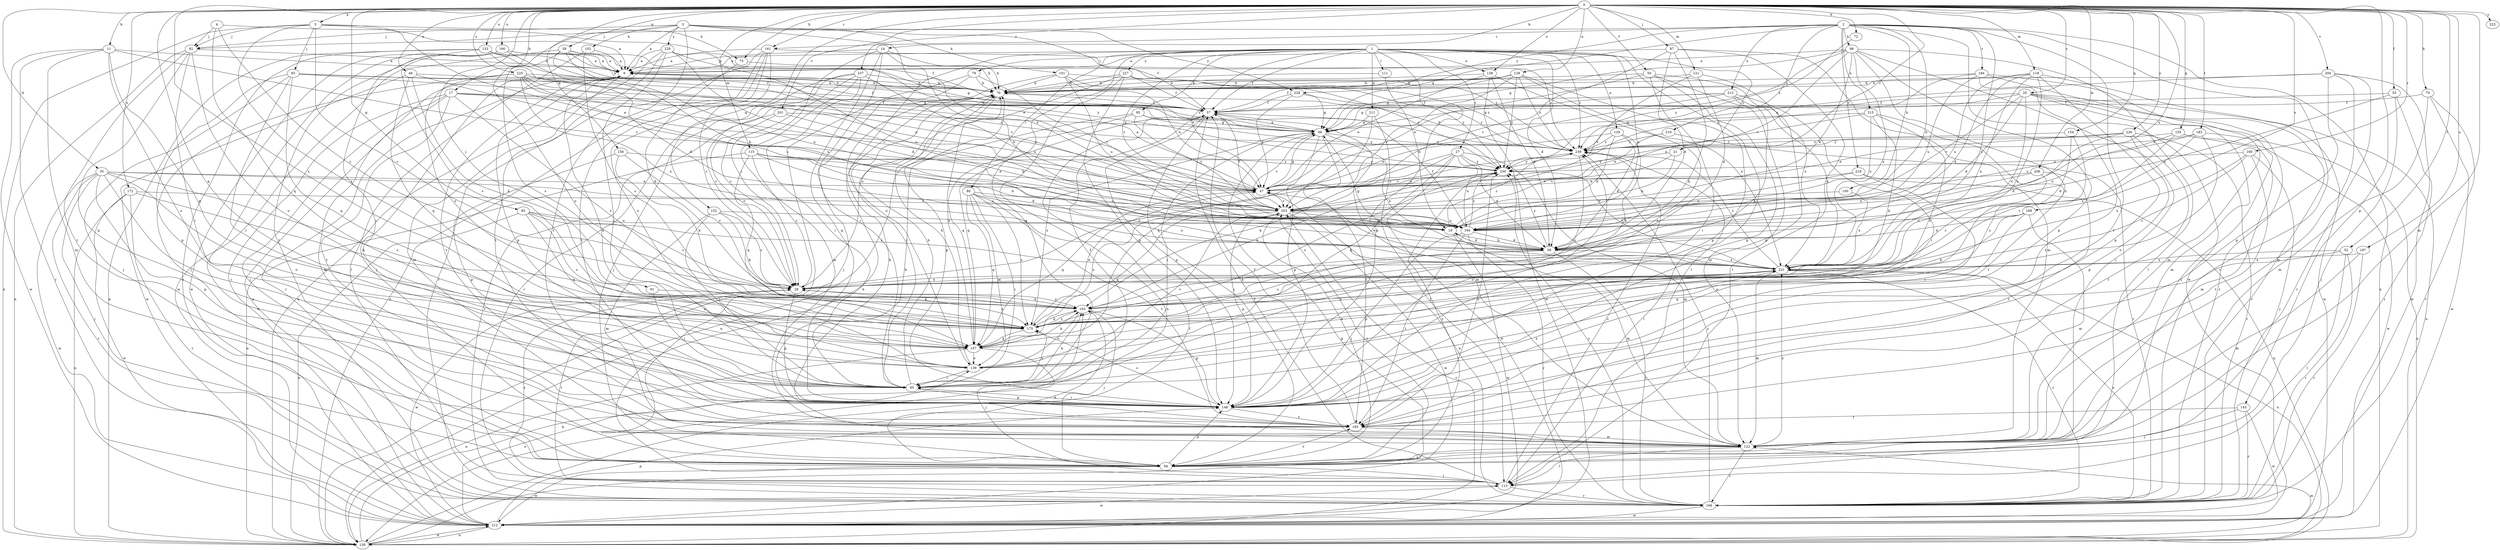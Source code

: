 strict digraph  {
0;
1;
2;
3;
4;
5;
9;
11;
14;
17;
18;
20;
21;
27;
28;
35;
38;
46;
47;
50;
52;
55;
57;
58;
65;
66;
70;
72;
75;
76;
79;
80;
85;
87;
91;
92;
93;
94;
95;
98;
100;
101;
102;
103;
111;
113;
115;
118;
121;
122;
128;
129;
130;
133;
138;
139;
143;
148;
152;
154;
155;
156;
157;
160;
161;
166;
168;
172;
175;
183;
184;
185;
187;
190;
194;
200;
201;
203;
206;
211;
212;
213;
215;
218;
219;
221;
223;
225;
226;
227;
228;
229;
230;
237;
239;
0 -> 5  [label=a];
0 -> 11  [label=b];
0 -> 14  [label=b];
0 -> 17  [label=b];
0 -> 20  [label=c];
0 -> 21  [label=c];
0 -> 35  [label=d];
0 -> 46  [label=e];
0 -> 50  [label=f];
0 -> 52  [label=f];
0 -> 55  [label=f];
0 -> 58  [label=g];
0 -> 65  [label=g];
0 -> 70  [label=h];
0 -> 72  [label=h];
0 -> 75  [label=h];
0 -> 87  [label=j];
0 -> 91  [label=j];
0 -> 115  [label=m];
0 -> 118  [label=m];
0 -> 121  [label=m];
0 -> 122  [label=m];
0 -> 128  [label=n];
0 -> 133  [label=o];
0 -> 138  [label=o];
0 -> 143  [label=p];
0 -> 152  [label=q];
0 -> 154  [label=q];
0 -> 155  [label=q];
0 -> 156  [label=q];
0 -> 157  [label=q];
0 -> 160  [label=r];
0 -> 161  [label=r];
0 -> 168  [label=s];
0 -> 172  [label=s];
0 -> 175  [label=s];
0 -> 183  [label=t];
0 -> 187  [label=u];
0 -> 190  [label=u];
0 -> 194  [label=u];
0 -> 200  [label=v];
0 -> 201  [label=v];
0 -> 206  [label=w];
0 -> 223  [label=y];
0 -> 225  [label=y];
0 -> 226  [label=y];
0 -> 237  [label=z];
1 -> 9  [label=a];
1 -> 21  [label=c];
1 -> 27  [label=c];
1 -> 38  [label=d];
1 -> 47  [label=e];
1 -> 57  [label=f];
1 -> 79  [label=i];
1 -> 80  [label=i];
1 -> 85  [label=i];
1 -> 95  [label=k];
1 -> 111  [label=l];
1 -> 113  [label=l];
1 -> 129  [label=n];
1 -> 138  [label=o];
1 -> 139  [label=o];
1 -> 148  [label=p];
1 -> 194  [label=u];
1 -> 203  [label=v];
1 -> 211  [label=w];
1 -> 227  [label=y];
1 -> 239  [label=z];
2 -> 18  [label=b];
2 -> 66  [label=g];
2 -> 92  [label=j];
2 -> 98  [label=k];
2 -> 100  [label=k];
2 -> 130  [label=n];
2 -> 161  [label=r];
2 -> 166  [label=r];
2 -> 184  [label=t];
2 -> 185  [label=t];
2 -> 212  [label=w];
2 -> 213  [label=x];
2 -> 215  [label=x];
2 -> 218  [label=x];
2 -> 219  [label=x];
2 -> 221  [label=x];
2 -> 228  [label=y];
3 -> 9  [label=a];
3 -> 47  [label=e];
3 -> 57  [label=f];
3 -> 92  [label=j];
3 -> 101  [label=k];
3 -> 102  [label=k];
3 -> 139  [label=o];
3 -> 185  [label=t];
3 -> 228  [label=y];
3 -> 229  [label=y];
4 -> 28  [label=c];
4 -> 57  [label=f];
4 -> 92  [label=j];
4 -> 157  [label=q];
5 -> 9  [label=a];
5 -> 28  [label=c];
5 -> 47  [label=e];
5 -> 75  [label=h];
5 -> 92  [label=j];
5 -> 93  [label=j];
5 -> 130  [label=n];
5 -> 175  [label=s];
9 -> 76  [label=h];
9 -> 94  [label=j];
9 -> 122  [label=m];
9 -> 148  [label=p];
9 -> 166  [label=r];
9 -> 185  [label=t];
11 -> 9  [label=a];
11 -> 122  [label=m];
11 -> 139  [label=o];
11 -> 157  [label=q];
11 -> 166  [label=r];
11 -> 203  [label=v];
11 -> 212  [label=w];
14 -> 9  [label=a];
14 -> 18  [label=b];
14 -> 28  [label=c];
14 -> 76  [label=h];
14 -> 85  [label=i];
14 -> 148  [label=p];
17 -> 47  [label=e];
17 -> 57  [label=f];
17 -> 94  [label=j];
17 -> 122  [label=m];
17 -> 175  [label=s];
17 -> 185  [label=t];
17 -> 212  [label=w];
17 -> 239  [label=z];
18 -> 38  [label=d];
18 -> 122  [label=m];
18 -> 212  [label=w];
18 -> 239  [label=z];
20 -> 38  [label=d];
20 -> 57  [label=f];
20 -> 66  [label=g];
20 -> 94  [label=j];
20 -> 122  [label=m];
20 -> 130  [label=n];
20 -> 166  [label=r];
20 -> 203  [label=v];
20 -> 221  [label=x];
21 -> 18  [label=b];
21 -> 203  [label=v];
21 -> 230  [label=y];
27 -> 28  [label=c];
27 -> 38  [label=d];
27 -> 103  [label=k];
27 -> 122  [label=m];
27 -> 157  [label=q];
27 -> 194  [label=u];
27 -> 212  [label=w];
27 -> 230  [label=y];
28 -> 103  [label=k];
28 -> 113  [label=l];
28 -> 148  [label=p];
28 -> 175  [label=s];
28 -> 212  [label=w];
28 -> 221  [label=x];
35 -> 47  [label=e];
35 -> 85  [label=i];
35 -> 94  [label=j];
35 -> 139  [label=o];
35 -> 148  [label=p];
35 -> 166  [label=r];
35 -> 175  [label=s];
35 -> 194  [label=u];
35 -> 212  [label=w];
38 -> 18  [label=b];
38 -> 66  [label=g];
38 -> 103  [label=k];
38 -> 166  [label=r];
38 -> 175  [label=s];
38 -> 221  [label=x];
38 -> 230  [label=y];
46 -> 76  [label=h];
46 -> 103  [label=k];
46 -> 157  [label=q];
46 -> 194  [label=u];
46 -> 212  [label=w];
47 -> 9  [label=a];
47 -> 66  [label=g];
47 -> 157  [label=q];
47 -> 203  [label=v];
47 -> 230  [label=y];
50 -> 47  [label=e];
50 -> 76  [label=h];
50 -> 85  [label=i];
50 -> 122  [label=m];
50 -> 148  [label=p];
50 -> 221  [label=x];
52 -> 113  [label=l];
52 -> 157  [label=q];
52 -> 166  [label=r];
52 -> 221  [label=x];
55 -> 57  [label=f];
55 -> 94  [label=j];
55 -> 166  [label=r];
55 -> 194  [label=u];
57 -> 66  [label=g];
57 -> 94  [label=j];
57 -> 122  [label=m];
57 -> 148  [label=p];
57 -> 157  [label=q];
58 -> 9  [label=a];
58 -> 18  [label=b];
58 -> 47  [label=e];
58 -> 76  [label=h];
58 -> 175  [label=s];
58 -> 194  [label=u];
58 -> 212  [label=w];
65 -> 28  [label=c];
65 -> 130  [label=n];
65 -> 157  [label=q];
65 -> 175  [label=s];
65 -> 194  [label=u];
65 -> 221  [label=x];
66 -> 9  [label=a];
66 -> 85  [label=i];
66 -> 148  [label=p];
66 -> 175  [label=s];
66 -> 185  [label=t];
66 -> 203  [label=v];
66 -> 221  [label=x];
66 -> 239  [label=z];
70 -> 57  [label=f];
70 -> 122  [label=m];
70 -> 166  [label=r];
70 -> 212  [label=w];
72 -> 239  [label=z];
75 -> 103  [label=k];
75 -> 239  [label=z];
76 -> 57  [label=f];
76 -> 85  [label=i];
76 -> 148  [label=p];
79 -> 76  [label=h];
79 -> 94  [label=j];
79 -> 130  [label=n];
79 -> 203  [label=v];
80 -> 85  [label=i];
80 -> 139  [label=o];
80 -> 157  [label=q];
80 -> 175  [label=s];
80 -> 185  [label=t];
80 -> 203  [label=v];
80 -> 221  [label=x];
85 -> 9  [label=a];
85 -> 57  [label=f];
85 -> 76  [label=h];
85 -> 103  [label=k];
85 -> 148  [label=p];
85 -> 175  [label=s];
87 -> 9  [label=a];
87 -> 38  [label=d];
87 -> 103  [label=k];
87 -> 113  [label=l];
87 -> 122  [label=m];
87 -> 203  [label=v];
91 -> 85  [label=i];
91 -> 103  [label=k];
92 -> 9  [label=a];
92 -> 85  [label=i];
92 -> 130  [label=n];
92 -> 139  [label=o];
92 -> 148  [label=p];
92 -> 185  [label=t];
93 -> 57  [label=f];
93 -> 66  [label=g];
93 -> 76  [label=h];
93 -> 85  [label=i];
93 -> 94  [label=j];
93 -> 148  [label=p];
93 -> 157  [label=q];
94 -> 113  [label=l];
94 -> 148  [label=p];
94 -> 185  [label=t];
94 -> 203  [label=v];
94 -> 212  [label=w];
94 -> 230  [label=y];
95 -> 66  [label=g];
95 -> 130  [label=n];
95 -> 157  [label=q];
95 -> 203  [label=v];
95 -> 230  [label=y];
98 -> 9  [label=a];
98 -> 18  [label=b];
98 -> 66  [label=g];
98 -> 94  [label=j];
98 -> 113  [label=l];
98 -> 148  [label=p];
98 -> 175  [label=s];
98 -> 203  [label=v];
98 -> 221  [label=x];
98 -> 230  [label=y];
100 -> 203  [label=v];
100 -> 221  [label=x];
101 -> 28  [label=c];
101 -> 47  [label=e];
101 -> 76  [label=h];
101 -> 194  [label=u];
101 -> 230  [label=y];
101 -> 239  [label=z];
102 -> 9  [label=a];
102 -> 113  [label=l];
102 -> 175  [label=s];
103 -> 28  [label=c];
103 -> 94  [label=j];
103 -> 139  [label=o];
103 -> 148  [label=p];
103 -> 175  [label=s];
111 -> 18  [label=b];
111 -> 76  [label=h];
113 -> 28  [label=c];
113 -> 57  [label=f];
113 -> 76  [label=h];
113 -> 103  [label=k];
113 -> 166  [label=r];
113 -> 212  [label=w];
113 -> 239  [label=z];
115 -> 18  [label=b];
115 -> 28  [label=c];
115 -> 38  [label=d];
115 -> 47  [label=e];
115 -> 130  [label=n];
115 -> 157  [label=q];
115 -> 230  [label=y];
118 -> 28  [label=c];
118 -> 38  [label=d];
118 -> 76  [label=h];
118 -> 148  [label=p];
118 -> 194  [label=u];
118 -> 212  [label=w];
118 -> 221  [label=x];
121 -> 38  [label=d];
121 -> 76  [label=h];
121 -> 148  [label=p];
121 -> 203  [label=v];
122 -> 76  [label=h];
122 -> 94  [label=j];
122 -> 113  [label=l];
122 -> 166  [label=r];
122 -> 221  [label=x];
128 -> 57  [label=f];
128 -> 66  [label=g];
128 -> 76  [label=h];
128 -> 139  [label=o];
128 -> 148  [label=p];
128 -> 203  [label=v];
128 -> 230  [label=y];
128 -> 239  [label=z];
129 -> 18  [label=b];
129 -> 38  [label=d];
129 -> 47  [label=e];
129 -> 103  [label=k];
129 -> 239  [label=z];
130 -> 57  [label=f];
130 -> 66  [label=g];
130 -> 103  [label=k];
130 -> 122  [label=m];
130 -> 203  [label=v];
130 -> 212  [label=w];
133 -> 9  [label=a];
133 -> 57  [label=f];
133 -> 76  [label=h];
133 -> 130  [label=n];
133 -> 166  [label=r];
133 -> 175  [label=s];
133 -> 203  [label=v];
138 -> 38  [label=d];
138 -> 47  [label=e];
138 -> 76  [label=h];
138 -> 212  [label=w];
138 -> 221  [label=x];
139 -> 76  [label=h];
139 -> 85  [label=i];
139 -> 203  [label=v];
143 -> 94  [label=j];
143 -> 166  [label=r];
143 -> 185  [label=t];
143 -> 212  [label=w];
148 -> 85  [label=i];
148 -> 175  [label=s];
148 -> 185  [label=t];
148 -> 221  [label=x];
148 -> 239  [label=z];
152 -> 28  [label=c];
152 -> 85  [label=i];
152 -> 103  [label=k];
152 -> 122  [label=m];
152 -> 194  [label=u];
154 -> 38  [label=d];
154 -> 175  [label=s];
154 -> 239  [label=z];
155 -> 28  [label=c];
155 -> 122  [label=m];
155 -> 194  [label=u];
155 -> 212  [label=w];
155 -> 239  [label=z];
156 -> 28  [label=c];
156 -> 103  [label=k];
156 -> 148  [label=p];
156 -> 230  [label=y];
157 -> 76  [label=h];
157 -> 94  [label=j];
157 -> 103  [label=k];
157 -> 130  [label=n];
157 -> 139  [label=o];
160 -> 28  [label=c];
160 -> 94  [label=j];
160 -> 185  [label=t];
160 -> 221  [label=x];
160 -> 230  [label=y];
161 -> 9  [label=a];
161 -> 28  [label=c];
161 -> 130  [label=n];
161 -> 139  [label=o];
161 -> 166  [label=r];
161 -> 185  [label=t];
161 -> 239  [label=z];
166 -> 47  [label=e];
166 -> 212  [label=w];
166 -> 221  [label=x];
166 -> 230  [label=y];
166 -> 239  [label=z];
168 -> 38  [label=d];
168 -> 103  [label=k];
168 -> 122  [label=m];
168 -> 139  [label=o];
168 -> 194  [label=u];
172 -> 103  [label=k];
172 -> 130  [label=n];
172 -> 166  [label=r];
172 -> 203  [label=v];
172 -> 212  [label=w];
175 -> 47  [label=e];
175 -> 103  [label=k];
175 -> 157  [label=q];
183 -> 130  [label=n];
183 -> 139  [label=o];
183 -> 203  [label=v];
183 -> 221  [label=x];
183 -> 239  [label=z];
184 -> 76  [label=h];
184 -> 122  [label=m];
184 -> 166  [label=r];
184 -> 185  [label=t];
184 -> 194  [label=u];
184 -> 230  [label=y];
185 -> 57  [label=f];
185 -> 76  [label=h];
185 -> 122  [label=m];
185 -> 230  [label=y];
187 -> 122  [label=m];
187 -> 166  [label=r];
187 -> 221  [label=x];
190 -> 9  [label=a];
190 -> 38  [label=d];
190 -> 66  [label=g];
190 -> 85  [label=i];
190 -> 94  [label=j];
190 -> 185  [label=t];
190 -> 212  [label=w];
194 -> 38  [label=d];
194 -> 57  [label=f];
194 -> 148  [label=p];
194 -> 166  [label=r];
194 -> 185  [label=t];
194 -> 230  [label=y];
200 -> 76  [label=h];
200 -> 122  [label=m];
200 -> 148  [label=p];
200 -> 166  [label=r];
200 -> 212  [label=w];
200 -> 239  [label=z];
201 -> 18  [label=b];
201 -> 28  [label=c];
201 -> 66  [label=g];
201 -> 166  [label=r];
203 -> 18  [label=b];
203 -> 57  [label=f];
203 -> 94  [label=j];
203 -> 148  [label=p];
203 -> 157  [label=q];
203 -> 175  [label=s];
203 -> 194  [label=u];
203 -> 212  [label=w];
206 -> 28  [label=c];
206 -> 47  [label=e];
206 -> 185  [label=t];
206 -> 194  [label=u];
211 -> 66  [label=g];
211 -> 113  [label=l];
211 -> 157  [label=q];
212 -> 9  [label=a];
212 -> 130  [label=n];
212 -> 139  [label=o];
212 -> 148  [label=p];
213 -> 47  [label=e];
213 -> 57  [label=f];
213 -> 66  [label=g];
213 -> 85  [label=i];
213 -> 103  [label=k];
213 -> 221  [label=x];
215 -> 47  [label=e];
215 -> 66  [label=g];
215 -> 103  [label=k];
215 -> 175  [label=s];
215 -> 185  [label=t];
215 -> 194  [label=u];
218 -> 47  [label=e];
218 -> 85  [label=i];
218 -> 130  [label=n];
218 -> 194  [label=u];
219 -> 47  [label=e];
219 -> 166  [label=r];
219 -> 239  [label=z];
221 -> 28  [label=c];
221 -> 47  [label=e];
221 -> 122  [label=m];
221 -> 130  [label=n];
221 -> 139  [label=o];
221 -> 166  [label=r];
221 -> 175  [label=s];
221 -> 239  [label=z];
225 -> 47  [label=e];
225 -> 76  [label=h];
225 -> 94  [label=j];
225 -> 175  [label=s];
225 -> 194  [label=u];
225 -> 203  [label=v];
225 -> 221  [label=x];
225 -> 239  [label=z];
226 -> 38  [label=d];
226 -> 47  [label=e];
226 -> 148  [label=p];
226 -> 166  [label=r];
226 -> 185  [label=t];
226 -> 239  [label=z];
227 -> 28  [label=c];
227 -> 57  [label=f];
227 -> 76  [label=h];
227 -> 130  [label=n];
227 -> 148  [label=p];
227 -> 230  [label=y];
228 -> 47  [label=e];
228 -> 57  [label=f];
228 -> 66  [label=g];
228 -> 239  [label=z];
229 -> 9  [label=a];
229 -> 38  [label=d];
229 -> 85  [label=i];
229 -> 130  [label=n];
229 -> 185  [label=t];
229 -> 194  [label=u];
229 -> 230  [label=y];
230 -> 47  [label=e];
230 -> 103  [label=k];
230 -> 175  [label=s];
230 -> 221  [label=x];
237 -> 28  [label=c];
237 -> 76  [label=h];
237 -> 85  [label=i];
237 -> 94  [label=j];
237 -> 122  [label=m];
237 -> 166  [label=r];
237 -> 194  [label=u];
239 -> 76  [label=h];
239 -> 113  [label=l];
239 -> 175  [label=s];
239 -> 203  [label=v];
239 -> 230  [label=y];
}
